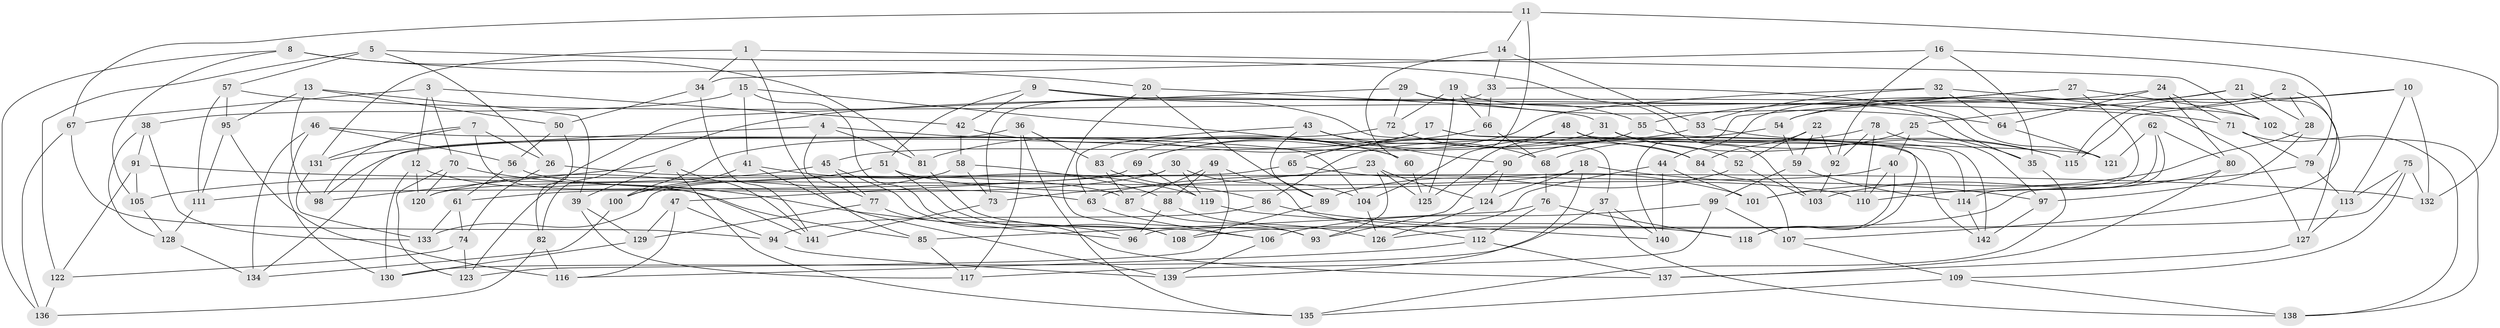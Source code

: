 // coarse degree distribution, {6: 0.4574468085106383, 5: 0.05319148936170213, 4: 0.4787234042553192, 3: 0.010638297872340425}
// Generated by graph-tools (version 1.1) at 2025/42/03/06/25 10:42:17]
// undirected, 142 vertices, 284 edges
graph export_dot {
graph [start="1"]
  node [color=gray90,style=filled];
  1;
  2;
  3;
  4;
  5;
  6;
  7;
  8;
  9;
  10;
  11;
  12;
  13;
  14;
  15;
  16;
  17;
  18;
  19;
  20;
  21;
  22;
  23;
  24;
  25;
  26;
  27;
  28;
  29;
  30;
  31;
  32;
  33;
  34;
  35;
  36;
  37;
  38;
  39;
  40;
  41;
  42;
  43;
  44;
  45;
  46;
  47;
  48;
  49;
  50;
  51;
  52;
  53;
  54;
  55;
  56;
  57;
  58;
  59;
  60;
  61;
  62;
  63;
  64;
  65;
  66;
  67;
  68;
  69;
  70;
  71;
  72;
  73;
  74;
  75;
  76;
  77;
  78;
  79;
  80;
  81;
  82;
  83;
  84;
  85;
  86;
  87;
  88;
  89;
  90;
  91;
  92;
  93;
  94;
  95;
  96;
  97;
  98;
  99;
  100;
  101;
  102;
  103;
  104;
  105;
  106;
  107;
  108;
  109;
  110;
  111;
  112;
  113;
  114;
  115;
  116;
  117;
  118;
  119;
  120;
  121;
  122;
  123;
  124;
  125;
  126;
  127;
  128;
  129;
  130;
  131;
  132;
  133;
  134;
  135;
  136;
  137;
  138;
  139;
  140;
  141;
  142;
  1 -- 85;
  1 -- 34;
  1 -- 102;
  1 -- 131;
  2 -- 115;
  2 -- 28;
  2 -- 54;
  2 -- 107;
  3 -- 67;
  3 -- 70;
  3 -- 12;
  3 -- 42;
  4 -- 104;
  4 -- 131;
  4 -- 81;
  4 -- 77;
  5 -- 57;
  5 -- 26;
  5 -- 122;
  5 -- 103;
  6 -- 39;
  6 -- 135;
  6 -- 141;
  6 -- 98;
  7 -- 141;
  7 -- 26;
  7 -- 98;
  7 -- 131;
  8 -- 105;
  8 -- 20;
  8 -- 81;
  8 -- 136;
  9 -- 51;
  9 -- 42;
  9 -- 102;
  9 -- 37;
  10 -- 113;
  10 -- 132;
  10 -- 54;
  10 -- 115;
  11 -- 14;
  11 -- 132;
  11 -- 104;
  11 -- 67;
  12 -- 130;
  12 -- 85;
  12 -- 120;
  13 -- 95;
  13 -- 50;
  13 -- 98;
  13 -- 39;
  14 -- 60;
  14 -- 33;
  14 -- 53;
  15 -- 41;
  15 -- 108;
  15 -- 60;
  15 -- 38;
  16 -- 92;
  16 -- 79;
  16 -- 35;
  16 -- 34;
  17 -- 114;
  17 -- 45;
  17 -- 142;
  17 -- 81;
  18 -- 124;
  18 -- 120;
  18 -- 97;
  18 -- 139;
  19 -- 35;
  19 -- 125;
  19 -- 66;
  19 -- 72;
  20 -- 31;
  20 -- 93;
  20 -- 89;
  21 -- 28;
  21 -- 127;
  21 -- 44;
  21 -- 25;
  22 -- 52;
  22 -- 92;
  22 -- 59;
  22 -- 84;
  23 -- 124;
  23 -- 125;
  23 -- 93;
  23 -- 73;
  24 -- 80;
  24 -- 64;
  24 -- 82;
  24 -- 71;
  25 -- 40;
  25 -- 35;
  25 -- 68;
  26 -- 87;
  26 -- 74;
  27 -- 101;
  27 -- 102;
  27 -- 55;
  27 -- 140;
  28 -- 97;
  28 -- 101;
  29 -- 55;
  29 -- 123;
  29 -- 72;
  29 -- 64;
  30 -- 119;
  30 -- 61;
  30 -- 104;
  30 -- 47;
  31 -- 100;
  31 -- 52;
  31 -- 115;
  32 -- 69;
  32 -- 64;
  32 -- 53;
  32 -- 127;
  33 -- 66;
  33 -- 121;
  33 -- 73;
  34 -- 141;
  34 -- 50;
  35 -- 135;
  36 -- 135;
  36 -- 83;
  36 -- 117;
  36 -- 134;
  37 -- 130;
  37 -- 140;
  37 -- 138;
  38 -- 128;
  38 -- 133;
  38 -- 91;
  39 -- 129;
  39 -- 117;
  40 -- 118;
  40 -- 63;
  40 -- 110;
  41 -- 139;
  41 -- 100;
  41 -- 119;
  42 -- 60;
  42 -- 58;
  43 -- 68;
  43 -- 63;
  43 -- 89;
  43 -- 90;
  44 -- 108;
  44 -- 101;
  44 -- 140;
  45 -- 77;
  45 -- 96;
  45 -- 105;
  46 -- 56;
  46 -- 130;
  46 -- 121;
  46 -- 134;
  47 -- 129;
  47 -- 94;
  47 -- 116;
  48 -- 84;
  48 -- 69;
  48 -- 142;
  48 -- 125;
  49 -- 112;
  49 -- 87;
  49 -- 123;
  49 -- 88;
  50 -- 82;
  50 -- 56;
  51 -- 108;
  51 -- 110;
  51 -- 120;
  52 -- 89;
  52 -- 103;
  53 -- 65;
  53 -- 115;
  54 -- 86;
  54 -- 59;
  55 -- 65;
  55 -- 118;
  56 -- 61;
  56 -- 63;
  57 -- 111;
  57 -- 71;
  57 -- 95;
  58 -- 73;
  58 -- 100;
  58 -- 88;
  59 -- 114;
  59 -- 99;
  60 -- 125;
  61 -- 133;
  61 -- 74;
  62 -- 114;
  62 -- 80;
  62 -- 126;
  62 -- 121;
  63 -- 106;
  64 -- 121;
  65 -- 133;
  65 -- 101;
  66 -- 83;
  66 -- 68;
  67 -- 136;
  67 -- 94;
  68 -- 76;
  69 -- 111;
  69 -- 119;
  70 -- 96;
  70 -- 123;
  70 -- 120;
  71 -- 138;
  71 -- 79;
  72 -- 98;
  72 -- 84;
  73 -- 141;
  74 -- 122;
  74 -- 123;
  75 -- 132;
  75 -- 109;
  75 -- 96;
  75 -- 113;
  76 -- 85;
  76 -- 112;
  76 -- 118;
  77 -- 129;
  77 -- 137;
  78 -- 92;
  78 -- 110;
  78 -- 90;
  78 -- 97;
  79 -- 113;
  79 -- 110;
  80 -- 103;
  80 -- 137;
  81 -- 106;
  82 -- 136;
  82 -- 116;
  83 -- 87;
  83 -- 86;
  84 -- 107;
  85 -- 117;
  86 -- 94;
  86 -- 118;
  87 -- 93;
  88 -- 126;
  88 -- 96;
  89 -- 108;
  90 -- 93;
  90 -- 124;
  91 -- 132;
  91 -- 122;
  91 -- 105;
  92 -- 103;
  94 -- 139;
  95 -- 116;
  95 -- 111;
  97 -- 142;
  99 -- 106;
  99 -- 107;
  99 -- 117;
  100 -- 134;
  102 -- 138;
  104 -- 126;
  105 -- 128;
  106 -- 139;
  107 -- 109;
  109 -- 138;
  109 -- 135;
  111 -- 128;
  112 -- 137;
  112 -- 116;
  113 -- 127;
  114 -- 142;
  119 -- 140;
  122 -- 136;
  124 -- 126;
  127 -- 137;
  128 -- 134;
  129 -- 130;
  131 -- 133;
}
